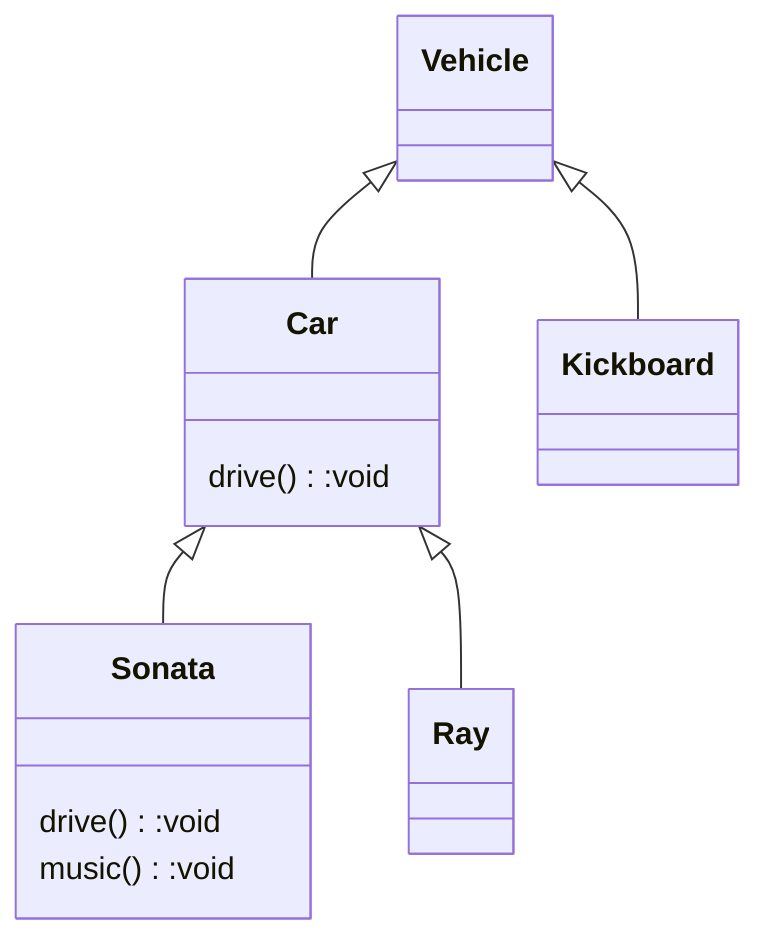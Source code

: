 classDiagram 
    Vehicle <|-- Car
    Vehicle <|-- Kickboard
    Car <|-- Sonata
    Car <|-- Ray

    class Car {
        drive():void
    }
    class Sonata {
        drive():void
        music():void
    }